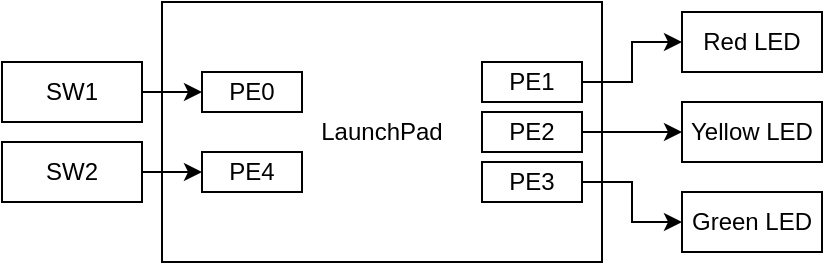 <mxfile version="15.3.1" type="device"><diagram id="C5RBs43oDa-KdzZeNtuy" name="Page-1"><mxGraphModel dx="569" dy="309" grid="1" gridSize="10" guides="1" tooltips="1" connect="1" arrows="1" fold="1" page="1" pageScale="1" pageWidth="827" pageHeight="1169" math="0" shadow="0"><root><mxCell id="WIyWlLk6GJQsqaUBKTNV-0"/><mxCell id="WIyWlLk6GJQsqaUBKTNV-1" parent="WIyWlLk6GJQsqaUBKTNV-0"/><mxCell id="5Fdq2ZEFkbsAErzIg8TR-2" value="LaunchPad" style="rounded=0;whiteSpace=wrap;html=1;" vertex="1" parent="WIyWlLk6GJQsqaUBKTNV-1"><mxGeometry x="200" y="130" width="220" height="130" as="geometry"/></mxCell><mxCell id="5Fdq2ZEFkbsAErzIg8TR-7" style="edgeStyle=orthogonalEdgeStyle;rounded=0;orthogonalLoop=1;jettySize=auto;html=1;entryX=0;entryY=0.5;entryDx=0;entryDy=0;" edge="1" parent="WIyWlLk6GJQsqaUBKTNV-1" source="5Fdq2ZEFkbsAErzIg8TR-3" target="5Fdq2ZEFkbsAErzIg8TR-5"><mxGeometry relative="1" as="geometry"/></mxCell><mxCell id="5Fdq2ZEFkbsAErzIg8TR-3" value="SW1" style="rounded=0;whiteSpace=wrap;html=1;" vertex="1" parent="WIyWlLk6GJQsqaUBKTNV-1"><mxGeometry x="120" y="160" width="70" height="30" as="geometry"/></mxCell><mxCell id="5Fdq2ZEFkbsAErzIg8TR-8" style="edgeStyle=orthogonalEdgeStyle;rounded=0;orthogonalLoop=1;jettySize=auto;html=1;entryX=0;entryY=0.5;entryDx=0;entryDy=0;" edge="1" parent="WIyWlLk6GJQsqaUBKTNV-1" source="5Fdq2ZEFkbsAErzIg8TR-4" target="5Fdq2ZEFkbsAErzIg8TR-6"><mxGeometry relative="1" as="geometry"/></mxCell><mxCell id="5Fdq2ZEFkbsAErzIg8TR-4" value="SW2" style="rounded=0;whiteSpace=wrap;html=1;" vertex="1" parent="WIyWlLk6GJQsqaUBKTNV-1"><mxGeometry x="120" y="200" width="70" height="30" as="geometry"/></mxCell><mxCell id="5Fdq2ZEFkbsAErzIg8TR-5" value="PE0" style="rounded=0;whiteSpace=wrap;html=1;" vertex="1" parent="WIyWlLk6GJQsqaUBKTNV-1"><mxGeometry x="220" y="165" width="50" height="20" as="geometry"/></mxCell><mxCell id="5Fdq2ZEFkbsAErzIg8TR-6" value="PE4" style="rounded=0;whiteSpace=wrap;html=1;" vertex="1" parent="WIyWlLk6GJQsqaUBKTNV-1"><mxGeometry x="220" y="205" width="50" height="20" as="geometry"/></mxCell><mxCell id="5Fdq2ZEFkbsAErzIg8TR-16" style="edgeStyle=orthogonalEdgeStyle;rounded=0;orthogonalLoop=1;jettySize=auto;html=1;entryX=0;entryY=0.5;entryDx=0;entryDy=0;" edge="1" parent="WIyWlLk6GJQsqaUBKTNV-1" source="5Fdq2ZEFkbsAErzIg8TR-10" target="5Fdq2ZEFkbsAErzIg8TR-13"><mxGeometry relative="1" as="geometry"/></mxCell><mxCell id="5Fdq2ZEFkbsAErzIg8TR-10" value="PE1" style="rounded=0;whiteSpace=wrap;html=1;" vertex="1" parent="WIyWlLk6GJQsqaUBKTNV-1"><mxGeometry x="360" y="160" width="50" height="20" as="geometry"/></mxCell><mxCell id="5Fdq2ZEFkbsAErzIg8TR-17" style="edgeStyle=orthogonalEdgeStyle;rounded=0;orthogonalLoop=1;jettySize=auto;html=1;entryX=0;entryY=0.5;entryDx=0;entryDy=0;" edge="1" parent="WIyWlLk6GJQsqaUBKTNV-1" source="5Fdq2ZEFkbsAErzIg8TR-11" target="5Fdq2ZEFkbsAErzIg8TR-14"><mxGeometry relative="1" as="geometry"/></mxCell><mxCell id="5Fdq2ZEFkbsAErzIg8TR-11" value="PE2" style="rounded=0;whiteSpace=wrap;html=1;" vertex="1" parent="WIyWlLk6GJQsqaUBKTNV-1"><mxGeometry x="360" y="185" width="50" height="20" as="geometry"/></mxCell><mxCell id="5Fdq2ZEFkbsAErzIg8TR-18" style="edgeStyle=orthogonalEdgeStyle;rounded=0;orthogonalLoop=1;jettySize=auto;html=1;entryX=0;entryY=0.5;entryDx=0;entryDy=0;" edge="1" parent="WIyWlLk6GJQsqaUBKTNV-1" source="5Fdq2ZEFkbsAErzIg8TR-12" target="5Fdq2ZEFkbsAErzIg8TR-15"><mxGeometry relative="1" as="geometry"/></mxCell><mxCell id="5Fdq2ZEFkbsAErzIg8TR-12" value="PE3" style="rounded=0;whiteSpace=wrap;html=1;" vertex="1" parent="WIyWlLk6GJQsqaUBKTNV-1"><mxGeometry x="360" y="210" width="50" height="20" as="geometry"/></mxCell><mxCell id="5Fdq2ZEFkbsAErzIg8TR-13" value="Red LED" style="rounded=0;whiteSpace=wrap;html=1;" vertex="1" parent="WIyWlLk6GJQsqaUBKTNV-1"><mxGeometry x="460" y="135" width="70" height="30" as="geometry"/></mxCell><mxCell id="5Fdq2ZEFkbsAErzIg8TR-14" value="Yellow LED" style="rounded=0;whiteSpace=wrap;html=1;" vertex="1" parent="WIyWlLk6GJQsqaUBKTNV-1"><mxGeometry x="460" y="180" width="70" height="30" as="geometry"/></mxCell><mxCell id="5Fdq2ZEFkbsAErzIg8TR-15" value="Green LED" style="rounded=0;whiteSpace=wrap;html=1;" vertex="1" parent="WIyWlLk6GJQsqaUBKTNV-1"><mxGeometry x="460" y="225" width="70" height="30" as="geometry"/></mxCell></root></mxGraphModel></diagram></mxfile>